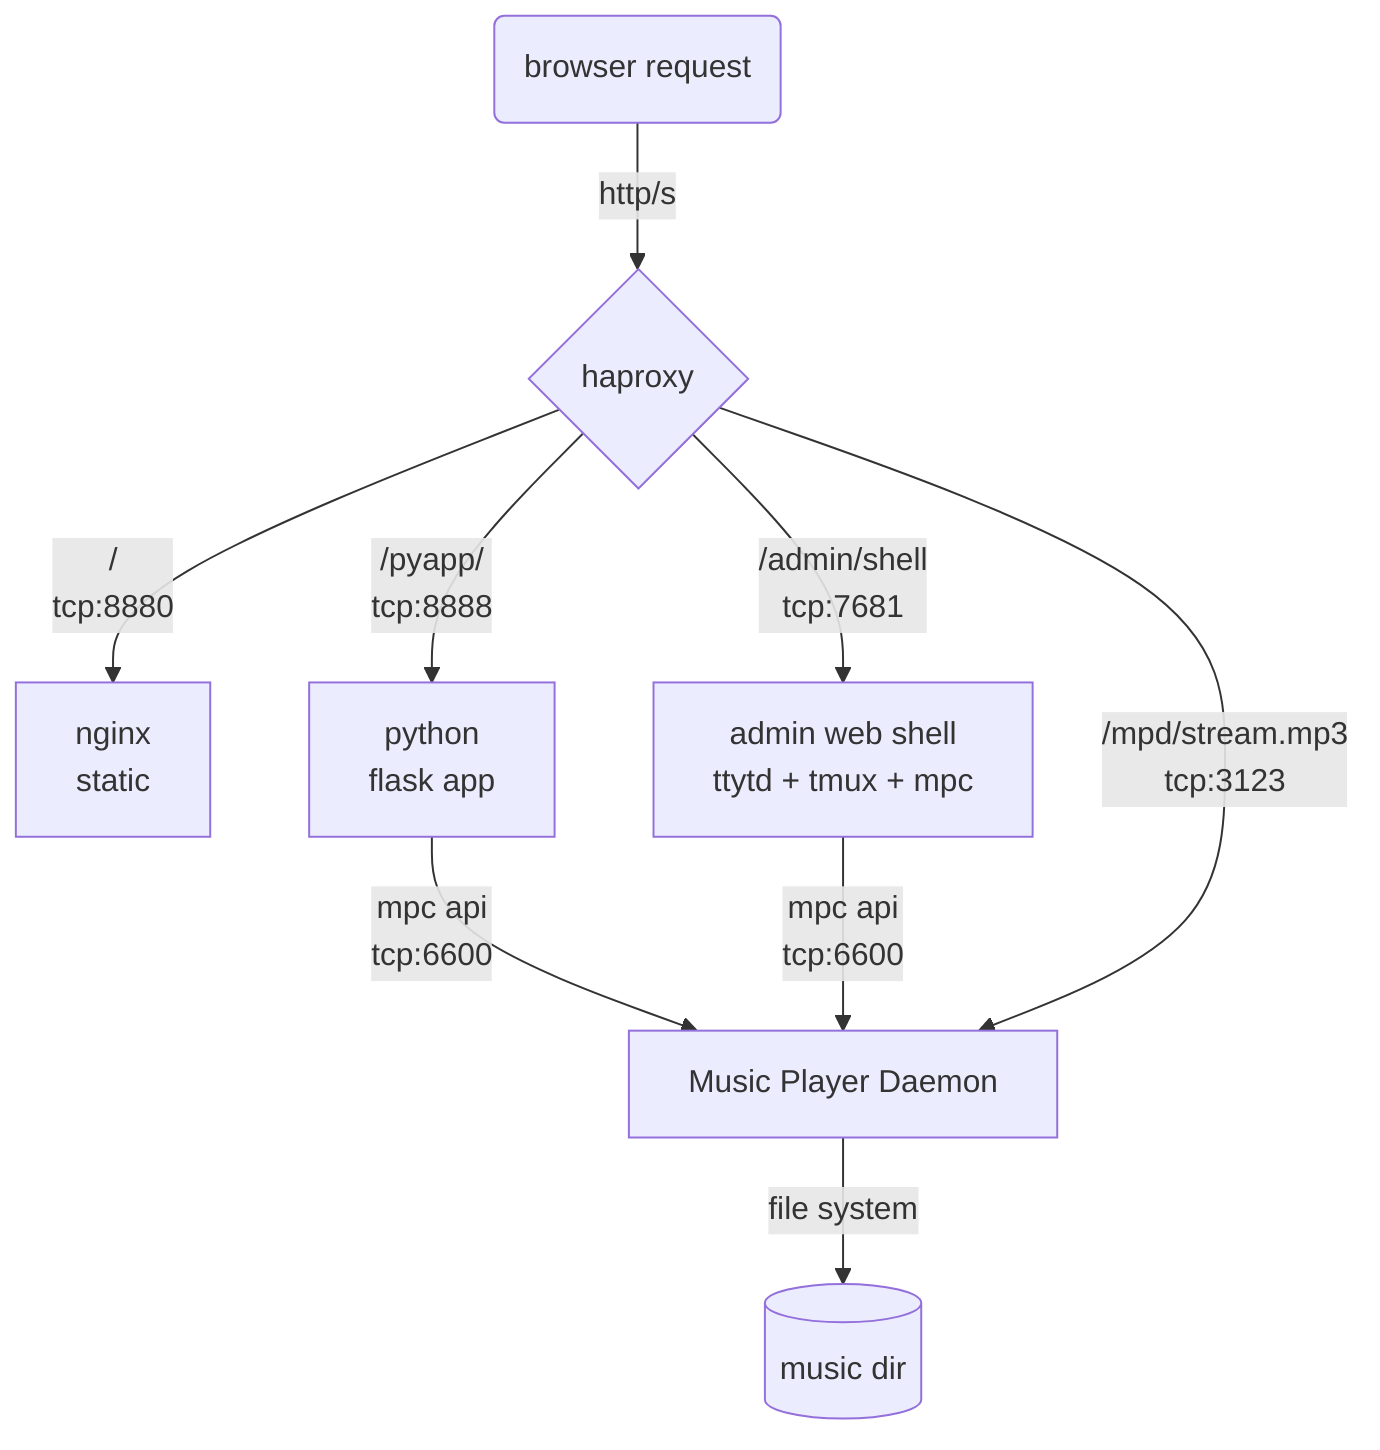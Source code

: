 graph TD
    A(browser request) -->|http/s| C{haproxy}
    C -->|/<br>tcp:8880| D[nginx<br>static]
    C -->|/pyapp/<br>tcp:8888| E[python<br>flask app]
    E -->|mpc api<br>tcp:6600| G
    C -->|/admin/shell<br>tcp:7681| F[admin web shell<br>ttytd + tmux + mpc]
    F -->|mpc api<br>tcp:6600| G
    C -->|/mpd/stream.mp3<br>tcp:3123| G[Music Player Daemon]
    G -->|file system|J[(music dir)]